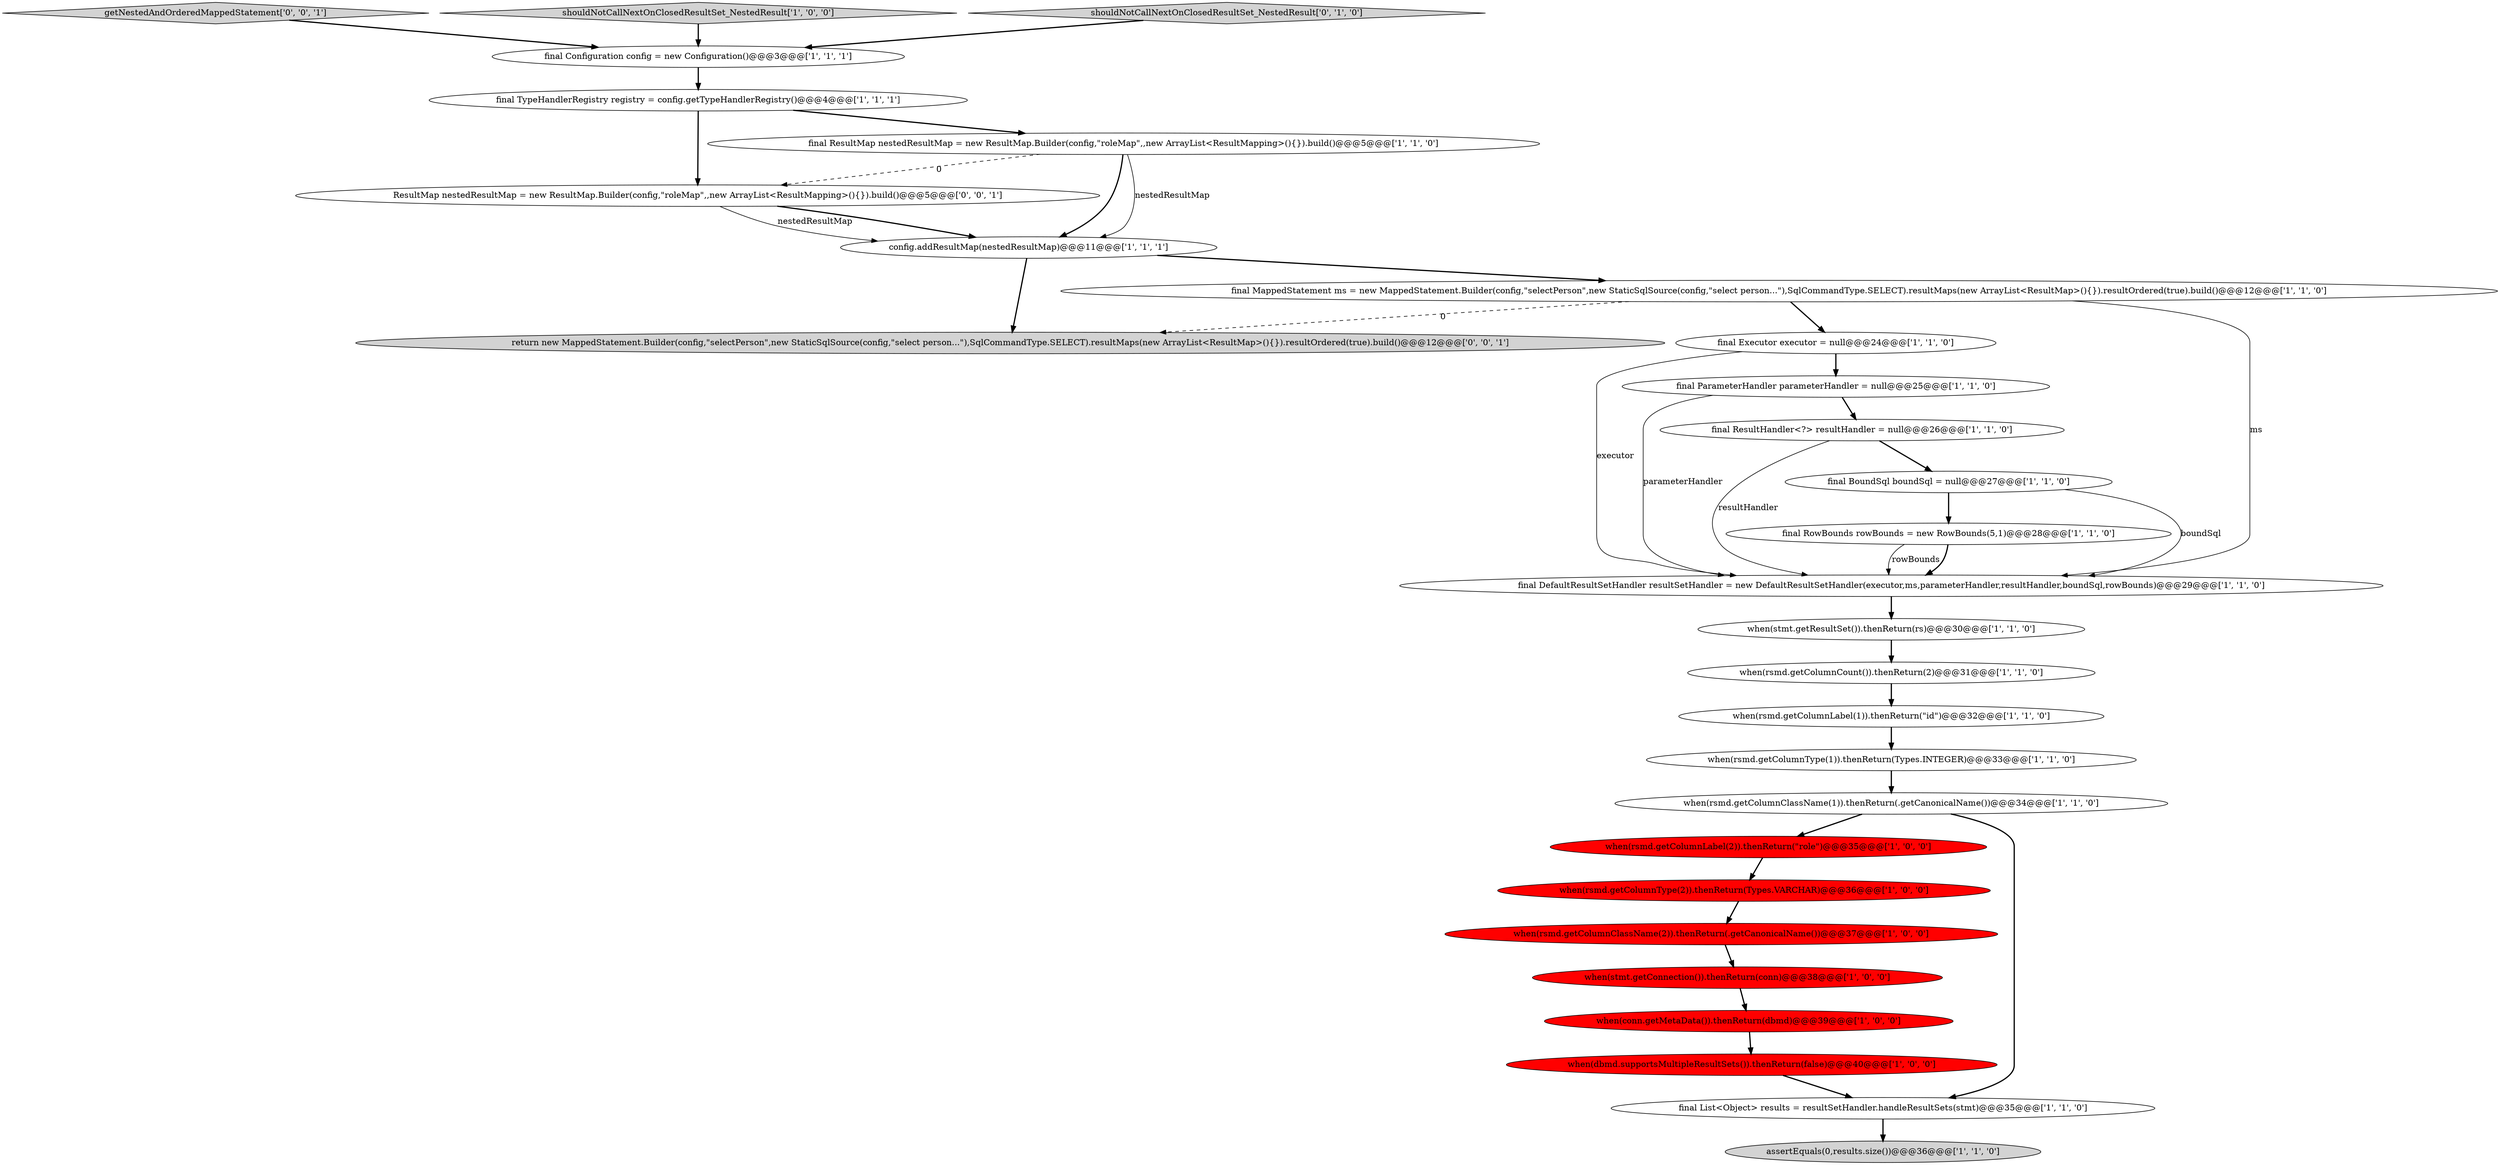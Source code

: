 digraph {
17 [style = filled, label = "final Configuration config = new Configuration()@@@3@@@['1', '1', '1']", fillcolor = white, shape = ellipse image = "AAA0AAABBB1BBB"];
0 [style = filled, label = "final ResultHandler<?> resultHandler = null@@@26@@@['1', '1', '0']", fillcolor = white, shape = ellipse image = "AAA0AAABBB1BBB"];
6 [style = filled, label = "final MappedStatement ms = new MappedStatement.Builder(config,\"selectPerson\",new StaticSqlSource(config,\"select person...\"),SqlCommandType.SELECT).resultMaps(new ArrayList<ResultMap>(){}).resultOrdered(true).build()@@@12@@@['1', '1', '0']", fillcolor = white, shape = ellipse image = "AAA0AAABBB1BBB"];
12 [style = filled, label = "assertEquals(0,results.size())@@@36@@@['1', '1', '0']", fillcolor = lightgray, shape = ellipse image = "AAA0AAABBB1BBB"];
9 [style = filled, label = "when(stmt.getResultSet()).thenReturn(rs)@@@30@@@['1', '1', '0']", fillcolor = white, shape = ellipse image = "AAA0AAABBB1BBB"];
26 [style = filled, label = "ResultMap nestedResultMap = new ResultMap.Builder(config,\"roleMap\",,new ArrayList<ResultMapping>(){}).build()@@@5@@@['0', '0', '1']", fillcolor = white, shape = ellipse image = "AAA0AAABBB3BBB"];
1 [style = filled, label = "config.addResultMap(nestedResultMap)@@@11@@@['1', '1', '1']", fillcolor = white, shape = ellipse image = "AAA0AAABBB1BBB"];
21 [style = filled, label = "when(rsmd.getColumnClassName(2)).thenReturn(.getCanonicalName())@@@37@@@['1', '0', '0']", fillcolor = red, shape = ellipse image = "AAA1AAABBB1BBB"];
3 [style = filled, label = "final BoundSql boundSql = null@@@27@@@['1', '1', '0']", fillcolor = white, shape = ellipse image = "AAA0AAABBB1BBB"];
11 [style = filled, label = "when(stmt.getConnection()).thenReturn(conn)@@@38@@@['1', '0', '0']", fillcolor = red, shape = ellipse image = "AAA1AAABBB1BBB"];
7 [style = filled, label = "final Executor executor = null@@@24@@@['1', '1', '0']", fillcolor = white, shape = ellipse image = "AAA0AAABBB1BBB"];
18 [style = filled, label = "when(rsmd.getColumnLabel(1)).thenReturn(\"id\")@@@32@@@['1', '1', '0']", fillcolor = white, shape = ellipse image = "AAA0AAABBB1BBB"];
5 [style = filled, label = "when(rsmd.getColumnLabel(2)).thenReturn(\"role\")@@@35@@@['1', '0', '0']", fillcolor = red, shape = ellipse image = "AAA1AAABBB1BBB"];
27 [style = filled, label = "return new MappedStatement.Builder(config,\"selectPerson\",new StaticSqlSource(config,\"select person...\"),SqlCommandType.SELECT).resultMaps(new ArrayList<ResultMap>(){}).resultOrdered(true).build()@@@12@@@['0', '0', '1']", fillcolor = lightgray, shape = ellipse image = "AAA0AAABBB3BBB"];
14 [style = filled, label = "when(rsmd.getColumnType(2)).thenReturn(Types.VARCHAR)@@@36@@@['1', '0', '0']", fillcolor = red, shape = ellipse image = "AAA1AAABBB1BBB"];
4 [style = filled, label = "final List<Object> results = resultSetHandler.handleResultSets(stmt)@@@35@@@['1', '1', '0']", fillcolor = white, shape = ellipse image = "AAA0AAABBB1BBB"];
13 [style = filled, label = "when(conn.getMetaData()).thenReturn(dbmd)@@@39@@@['1', '0', '0']", fillcolor = red, shape = ellipse image = "AAA1AAABBB1BBB"];
16 [style = filled, label = "when(dbmd.supportsMultipleResultSets()).thenReturn(false)@@@40@@@['1', '0', '0']", fillcolor = red, shape = ellipse image = "AAA1AAABBB1BBB"];
20 [style = filled, label = "final ParameterHandler parameterHandler = null@@@25@@@['1', '1', '0']", fillcolor = white, shape = ellipse image = "AAA0AAABBB1BBB"];
28 [style = filled, label = "getNestedAndOrderedMappedStatement['0', '0', '1']", fillcolor = lightgray, shape = diamond image = "AAA0AAABBB3BBB"];
15 [style = filled, label = "when(rsmd.getColumnCount()).thenReturn(2)@@@31@@@['1', '1', '0']", fillcolor = white, shape = ellipse image = "AAA0AAABBB1BBB"];
22 [style = filled, label = "when(rsmd.getColumnClassName(1)).thenReturn(.getCanonicalName())@@@34@@@['1', '1', '0']", fillcolor = white, shape = ellipse image = "AAA0AAABBB1BBB"];
2 [style = filled, label = "shouldNotCallNextOnClosedResultSet_NestedResult['1', '0', '0']", fillcolor = lightgray, shape = diamond image = "AAA0AAABBB1BBB"];
23 [style = filled, label = "final TypeHandlerRegistry registry = config.getTypeHandlerRegistry()@@@4@@@['1', '1', '1']", fillcolor = white, shape = ellipse image = "AAA0AAABBB1BBB"];
8 [style = filled, label = "final DefaultResultSetHandler resultSetHandler = new DefaultResultSetHandler(executor,ms,parameterHandler,resultHandler,boundSql,rowBounds)@@@29@@@['1', '1', '0']", fillcolor = white, shape = ellipse image = "AAA0AAABBB1BBB"];
10 [style = filled, label = "final RowBounds rowBounds = new RowBounds(5,1)@@@28@@@['1', '1', '0']", fillcolor = white, shape = ellipse image = "AAA0AAABBB1BBB"];
25 [style = filled, label = "shouldNotCallNextOnClosedResultSet_NestedResult['0', '1', '0']", fillcolor = lightgray, shape = diamond image = "AAA0AAABBB2BBB"];
24 [style = filled, label = "when(rsmd.getColumnType(1)).thenReturn(Types.INTEGER)@@@33@@@['1', '1', '0']", fillcolor = white, shape = ellipse image = "AAA0AAABBB1BBB"];
19 [style = filled, label = "final ResultMap nestedResultMap = new ResultMap.Builder(config,\"roleMap\",,new ArrayList<ResultMapping>(){}).build()@@@5@@@['1', '1', '0']", fillcolor = white, shape = ellipse image = "AAA0AAABBB1BBB"];
2->17 [style = bold, label=""];
0->3 [style = bold, label=""];
18->24 [style = bold, label=""];
7->8 [style = solid, label="executor"];
19->1 [style = solid, label="nestedResultMap"];
26->1 [style = bold, label=""];
20->0 [style = bold, label=""];
1->27 [style = bold, label=""];
23->26 [style = bold, label=""];
26->1 [style = solid, label="nestedResultMap"];
20->8 [style = solid, label="parameterHandler"];
7->20 [style = bold, label=""];
5->14 [style = bold, label=""];
0->8 [style = solid, label="resultHandler"];
24->22 [style = bold, label=""];
15->18 [style = bold, label=""];
22->5 [style = bold, label=""];
17->23 [style = bold, label=""];
13->16 [style = bold, label=""];
25->17 [style = bold, label=""];
10->8 [style = solid, label="rowBounds"];
22->4 [style = bold, label=""];
3->10 [style = bold, label=""];
19->1 [style = bold, label=""];
1->6 [style = bold, label=""];
19->26 [style = dashed, label="0"];
10->8 [style = bold, label=""];
21->11 [style = bold, label=""];
6->27 [style = dashed, label="0"];
9->15 [style = bold, label=""];
23->19 [style = bold, label=""];
11->13 [style = bold, label=""];
8->9 [style = bold, label=""];
6->8 [style = solid, label="ms"];
4->12 [style = bold, label=""];
28->17 [style = bold, label=""];
16->4 [style = bold, label=""];
6->7 [style = bold, label=""];
14->21 [style = bold, label=""];
3->8 [style = solid, label="boundSql"];
}
